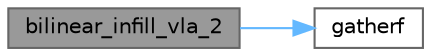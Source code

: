 digraph "bilinear_infill_vla_2"
{
 // LATEX_PDF_SIZE
  bgcolor="transparent";
  edge [fontname=Helvetica,fontsize=10,labelfontname=Helvetica,labelfontsize=10];
  node [fontname=Helvetica,fontsize=10,shape=box,height=0.2,width=0.4];
  rankdir="LR";
  Node1 [id="Node000001",label="bilinear_infill_vla_2",height=0.2,width=0.4,color="gray40", fillcolor="grey60", style="filled", fontcolor="black",tooltip="Compute the infilled weight for N texel indices in a decimated grid."];
  Node1 -> Node2 [id="edge2_Node000001_Node000002",color="steelblue1",style="solid",tooltip=" "];
  Node2 [id="Node000002",label="gatherf",height=0.2,width=0.4,color="grey40", fillcolor="white", style="filled",URL="$astcenc__vecmathlib__avx2__8_8h.html#aae2f99eb48f3cde0f4739b894e8ca29f",tooltip="Load a vector of gathered results from an array;"];
}
